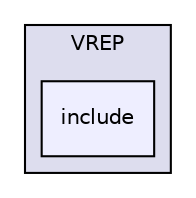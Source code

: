 digraph "VREP/include" {
  compound=true
  node [ fontsize="10", fontname="Helvetica"];
  edge [ labelfontsize="10", labelfontname="Helvetica"];
  subgraph clusterdir_232aa3f8ef70bff6758ec37c7e6e421b {
    graph [ bgcolor="#ddddee", pencolor="black", label="VREP" fontname="Helvetica", fontsize="10", URL="dir_232aa3f8ef70bff6758ec37c7e6e421b.html"]
  dir_126af86d2f5526036769dd1db00531cf [shape=box, label="include", style="filled", fillcolor="#eeeeff", pencolor="black", URL="dir_126af86d2f5526036769dd1db00531cf.html"];
  }
}
